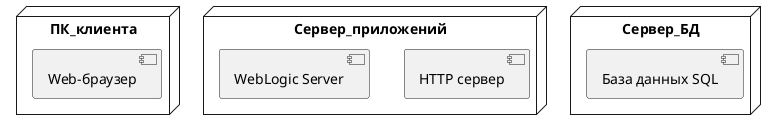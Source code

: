 @startuml
node ПК_клиента{
[Web-браузер]
}
node Сервер_приложений{
[HTTP сервер]
[WebLogic Server]
}
node Сервер_БД{
[База данных SQL]
}
@enduml